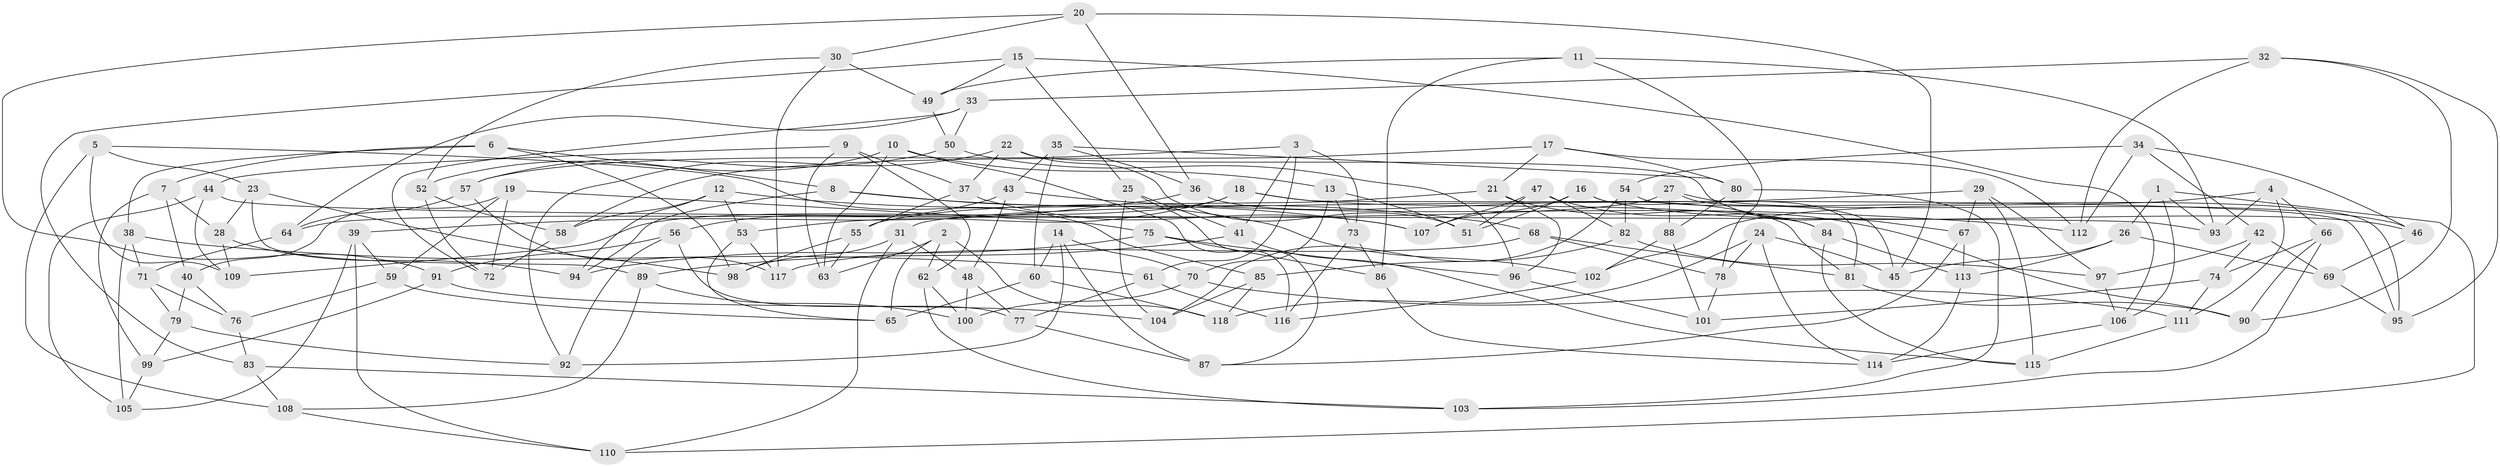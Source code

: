 // coarse degree distribution, {6: 0.5128205128205128, 4: 0.48717948717948717}
// Generated by graph-tools (version 1.1) at 2025/24/03/03/25 07:24:25]
// undirected, 118 vertices, 236 edges
graph export_dot {
graph [start="1"]
  node [color=gray90,style=filled];
  1;
  2;
  3;
  4;
  5;
  6;
  7;
  8;
  9;
  10;
  11;
  12;
  13;
  14;
  15;
  16;
  17;
  18;
  19;
  20;
  21;
  22;
  23;
  24;
  25;
  26;
  27;
  28;
  29;
  30;
  31;
  32;
  33;
  34;
  35;
  36;
  37;
  38;
  39;
  40;
  41;
  42;
  43;
  44;
  45;
  46;
  47;
  48;
  49;
  50;
  51;
  52;
  53;
  54;
  55;
  56;
  57;
  58;
  59;
  60;
  61;
  62;
  63;
  64;
  65;
  66;
  67;
  68;
  69;
  70;
  71;
  72;
  73;
  74;
  75;
  76;
  77;
  78;
  79;
  80;
  81;
  82;
  83;
  84;
  85;
  86;
  87;
  88;
  89;
  90;
  91;
  92;
  93;
  94;
  95;
  96;
  97;
  98;
  99;
  100;
  101;
  102;
  103;
  104;
  105;
  106;
  107;
  108;
  109;
  110;
  111;
  112;
  113;
  114;
  115;
  116;
  117;
  118;
  1 -- 110;
  1 -- 93;
  1 -- 106;
  1 -- 26;
  2 -- 62;
  2 -- 118;
  2 -- 63;
  2 -- 65;
  3 -- 57;
  3 -- 61;
  3 -- 41;
  3 -- 73;
  4 -- 93;
  4 -- 102;
  4 -- 66;
  4 -- 111;
  5 -- 85;
  5 -- 108;
  5 -- 109;
  5 -- 23;
  6 -- 98;
  6 -- 7;
  6 -- 38;
  6 -- 8;
  7 -- 99;
  7 -- 40;
  7 -- 28;
  8 -- 68;
  8 -- 102;
  8 -- 94;
  9 -- 63;
  9 -- 62;
  9 -- 37;
  9 -- 44;
  10 -- 63;
  10 -- 13;
  10 -- 52;
  10 -- 116;
  11 -- 78;
  11 -- 86;
  11 -- 93;
  11 -- 49;
  12 -- 94;
  12 -- 58;
  12 -- 53;
  12 -- 107;
  13 -- 73;
  13 -- 70;
  13 -- 51;
  14 -- 70;
  14 -- 87;
  14 -- 92;
  14 -- 60;
  15 -- 83;
  15 -- 49;
  15 -- 106;
  15 -- 25;
  16 -- 81;
  16 -- 51;
  16 -- 107;
  16 -- 46;
  17 -- 112;
  17 -- 80;
  17 -- 21;
  17 -- 58;
  18 -- 95;
  18 -- 53;
  18 -- 109;
  18 -- 84;
  19 -- 59;
  19 -- 75;
  19 -- 72;
  19 -- 40;
  20 -- 36;
  20 -- 45;
  20 -- 91;
  20 -- 30;
  21 -- 96;
  21 -- 84;
  21 -- 55;
  22 -- 92;
  22 -- 37;
  22 -- 67;
  22 -- 51;
  23 -- 98;
  23 -- 89;
  23 -- 28;
  24 -- 78;
  24 -- 45;
  24 -- 118;
  24 -- 114;
  25 -- 41;
  25 -- 104;
  25 -- 87;
  26 -- 69;
  26 -- 45;
  26 -- 113;
  27 -- 45;
  27 -- 64;
  27 -- 88;
  27 -- 46;
  28 -- 109;
  28 -- 94;
  29 -- 115;
  29 -- 97;
  29 -- 67;
  29 -- 31;
  30 -- 52;
  30 -- 49;
  30 -- 117;
  31 -- 98;
  31 -- 48;
  31 -- 110;
  32 -- 95;
  32 -- 112;
  32 -- 33;
  32 -- 90;
  33 -- 72;
  33 -- 50;
  33 -- 64;
  34 -- 42;
  34 -- 46;
  34 -- 54;
  34 -- 112;
  35 -- 43;
  35 -- 36;
  35 -- 80;
  35 -- 60;
  36 -- 81;
  36 -- 39;
  37 -- 55;
  37 -- 107;
  38 -- 61;
  38 -- 71;
  38 -- 105;
  39 -- 59;
  39 -- 105;
  39 -- 110;
  40 -- 79;
  40 -- 76;
  41 -- 89;
  41 -- 115;
  42 -- 97;
  42 -- 69;
  42 -- 74;
  43 -- 56;
  43 -- 48;
  43 -- 112;
  44 -- 93;
  44 -- 109;
  44 -- 105;
  46 -- 69;
  47 -- 90;
  47 -- 107;
  47 -- 51;
  47 -- 82;
  48 -- 100;
  48 -- 77;
  49 -- 50;
  50 -- 96;
  50 -- 57;
  52 -- 72;
  52 -- 58;
  53 -- 65;
  53 -- 117;
  54 -- 82;
  54 -- 104;
  54 -- 95;
  55 -- 98;
  55 -- 63;
  56 -- 77;
  56 -- 92;
  56 -- 91;
  57 -- 64;
  57 -- 117;
  58 -- 72;
  59 -- 65;
  59 -- 76;
  60 -- 118;
  60 -- 65;
  61 -- 116;
  61 -- 77;
  62 -- 100;
  62 -- 103;
  64 -- 71;
  66 -- 103;
  66 -- 90;
  66 -- 74;
  67 -- 87;
  67 -- 113;
  68 -- 117;
  68 -- 78;
  68 -- 81;
  69 -- 95;
  70 -- 100;
  70 -- 111;
  71 -- 76;
  71 -- 79;
  73 -- 116;
  73 -- 86;
  74 -- 101;
  74 -- 111;
  75 -- 86;
  75 -- 94;
  75 -- 96;
  76 -- 83;
  77 -- 87;
  78 -- 101;
  79 -- 99;
  79 -- 92;
  80 -- 88;
  80 -- 103;
  81 -- 90;
  82 -- 97;
  82 -- 85;
  83 -- 103;
  83 -- 108;
  84 -- 113;
  84 -- 115;
  85 -- 104;
  85 -- 118;
  86 -- 114;
  88 -- 101;
  88 -- 102;
  89 -- 100;
  89 -- 108;
  91 -- 99;
  91 -- 104;
  96 -- 101;
  97 -- 106;
  99 -- 105;
  102 -- 116;
  106 -- 114;
  108 -- 110;
  111 -- 115;
  113 -- 114;
}
